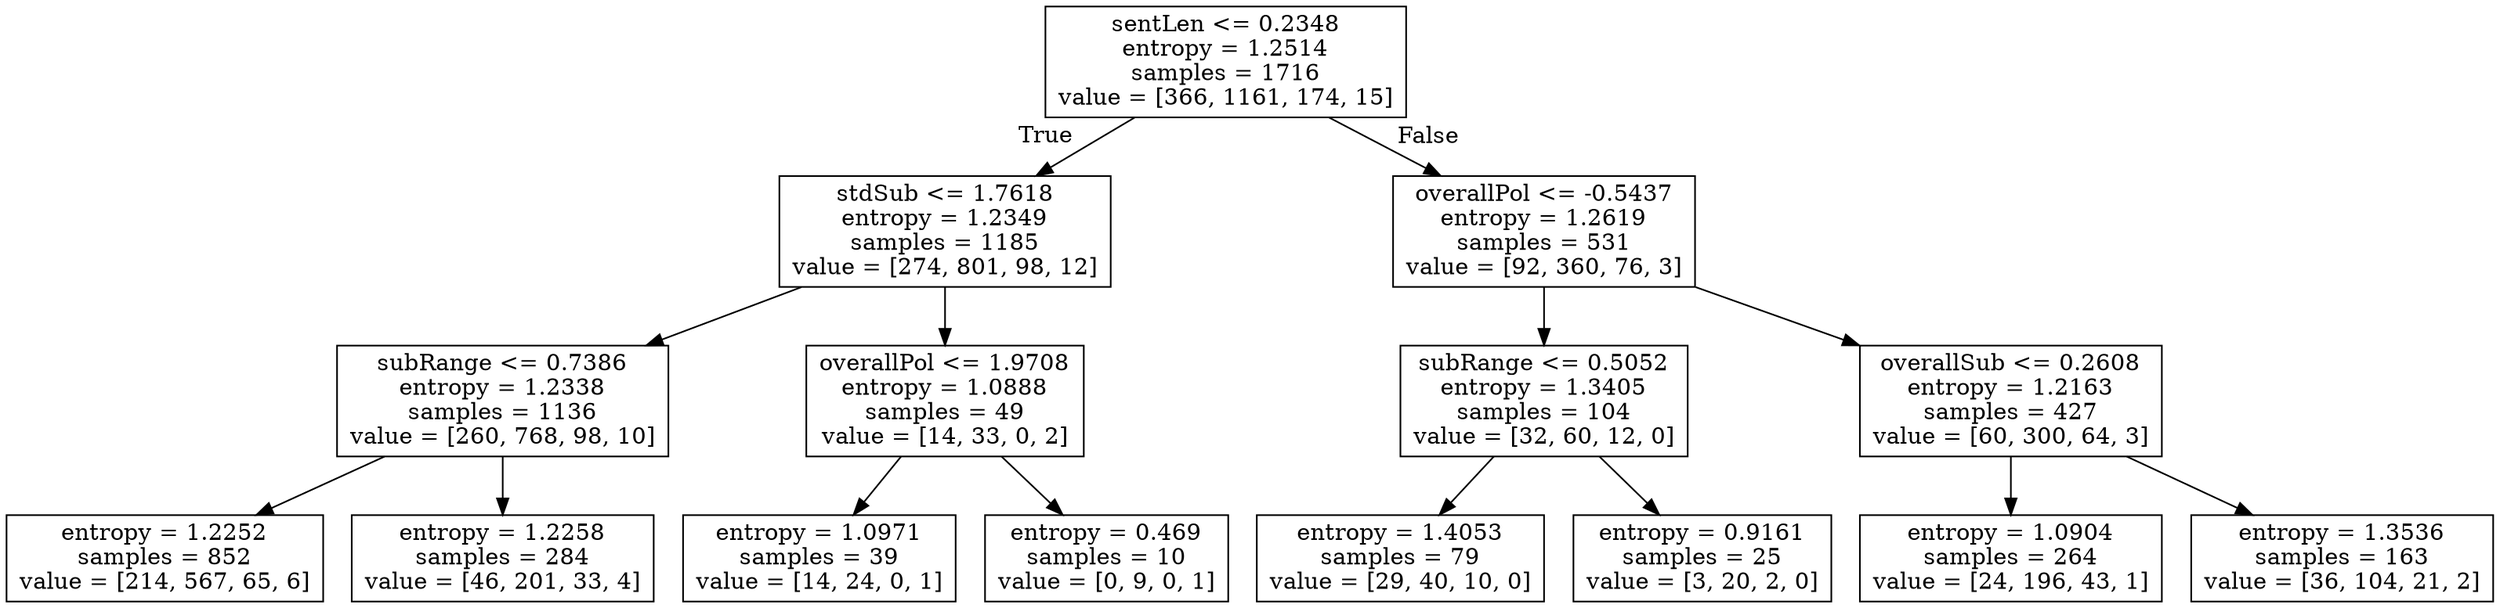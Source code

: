 digraph Tree {
node [shape=box] ;
0 [label="sentLen <= 0.2348\nentropy = 1.2514\nsamples = 1716\nvalue = [366, 1161, 174, 15]"] ;
1 [label="stdSub <= 1.7618\nentropy = 1.2349\nsamples = 1185\nvalue = [274, 801, 98, 12]"] ;
0 -> 1 [labeldistance=2.5, labelangle=45, headlabel="True"] ;
2 [label="subRange <= 0.7386\nentropy = 1.2338\nsamples = 1136\nvalue = [260, 768, 98, 10]"] ;
1 -> 2 ;
3 [label="entropy = 1.2252\nsamples = 852\nvalue = [214, 567, 65, 6]"] ;
2 -> 3 ;
4 [label="entropy = 1.2258\nsamples = 284\nvalue = [46, 201, 33, 4]"] ;
2 -> 4 ;
5 [label="overallPol <= 1.9708\nentropy = 1.0888\nsamples = 49\nvalue = [14, 33, 0, 2]"] ;
1 -> 5 ;
6 [label="entropy = 1.0971\nsamples = 39\nvalue = [14, 24, 0, 1]"] ;
5 -> 6 ;
7 [label="entropy = 0.469\nsamples = 10\nvalue = [0, 9, 0, 1]"] ;
5 -> 7 ;
8 [label="overallPol <= -0.5437\nentropy = 1.2619\nsamples = 531\nvalue = [92, 360, 76, 3]"] ;
0 -> 8 [labeldistance=2.5, labelangle=-45, headlabel="False"] ;
9 [label="subRange <= 0.5052\nentropy = 1.3405\nsamples = 104\nvalue = [32, 60, 12, 0]"] ;
8 -> 9 ;
10 [label="entropy = 1.4053\nsamples = 79\nvalue = [29, 40, 10, 0]"] ;
9 -> 10 ;
11 [label="entropy = 0.9161\nsamples = 25\nvalue = [3, 20, 2, 0]"] ;
9 -> 11 ;
12 [label="overallSub <= 0.2608\nentropy = 1.2163\nsamples = 427\nvalue = [60, 300, 64, 3]"] ;
8 -> 12 ;
13 [label="entropy = 1.0904\nsamples = 264\nvalue = [24, 196, 43, 1]"] ;
12 -> 13 ;
14 [label="entropy = 1.3536\nsamples = 163\nvalue = [36, 104, 21, 2]"] ;
12 -> 14 ;
}